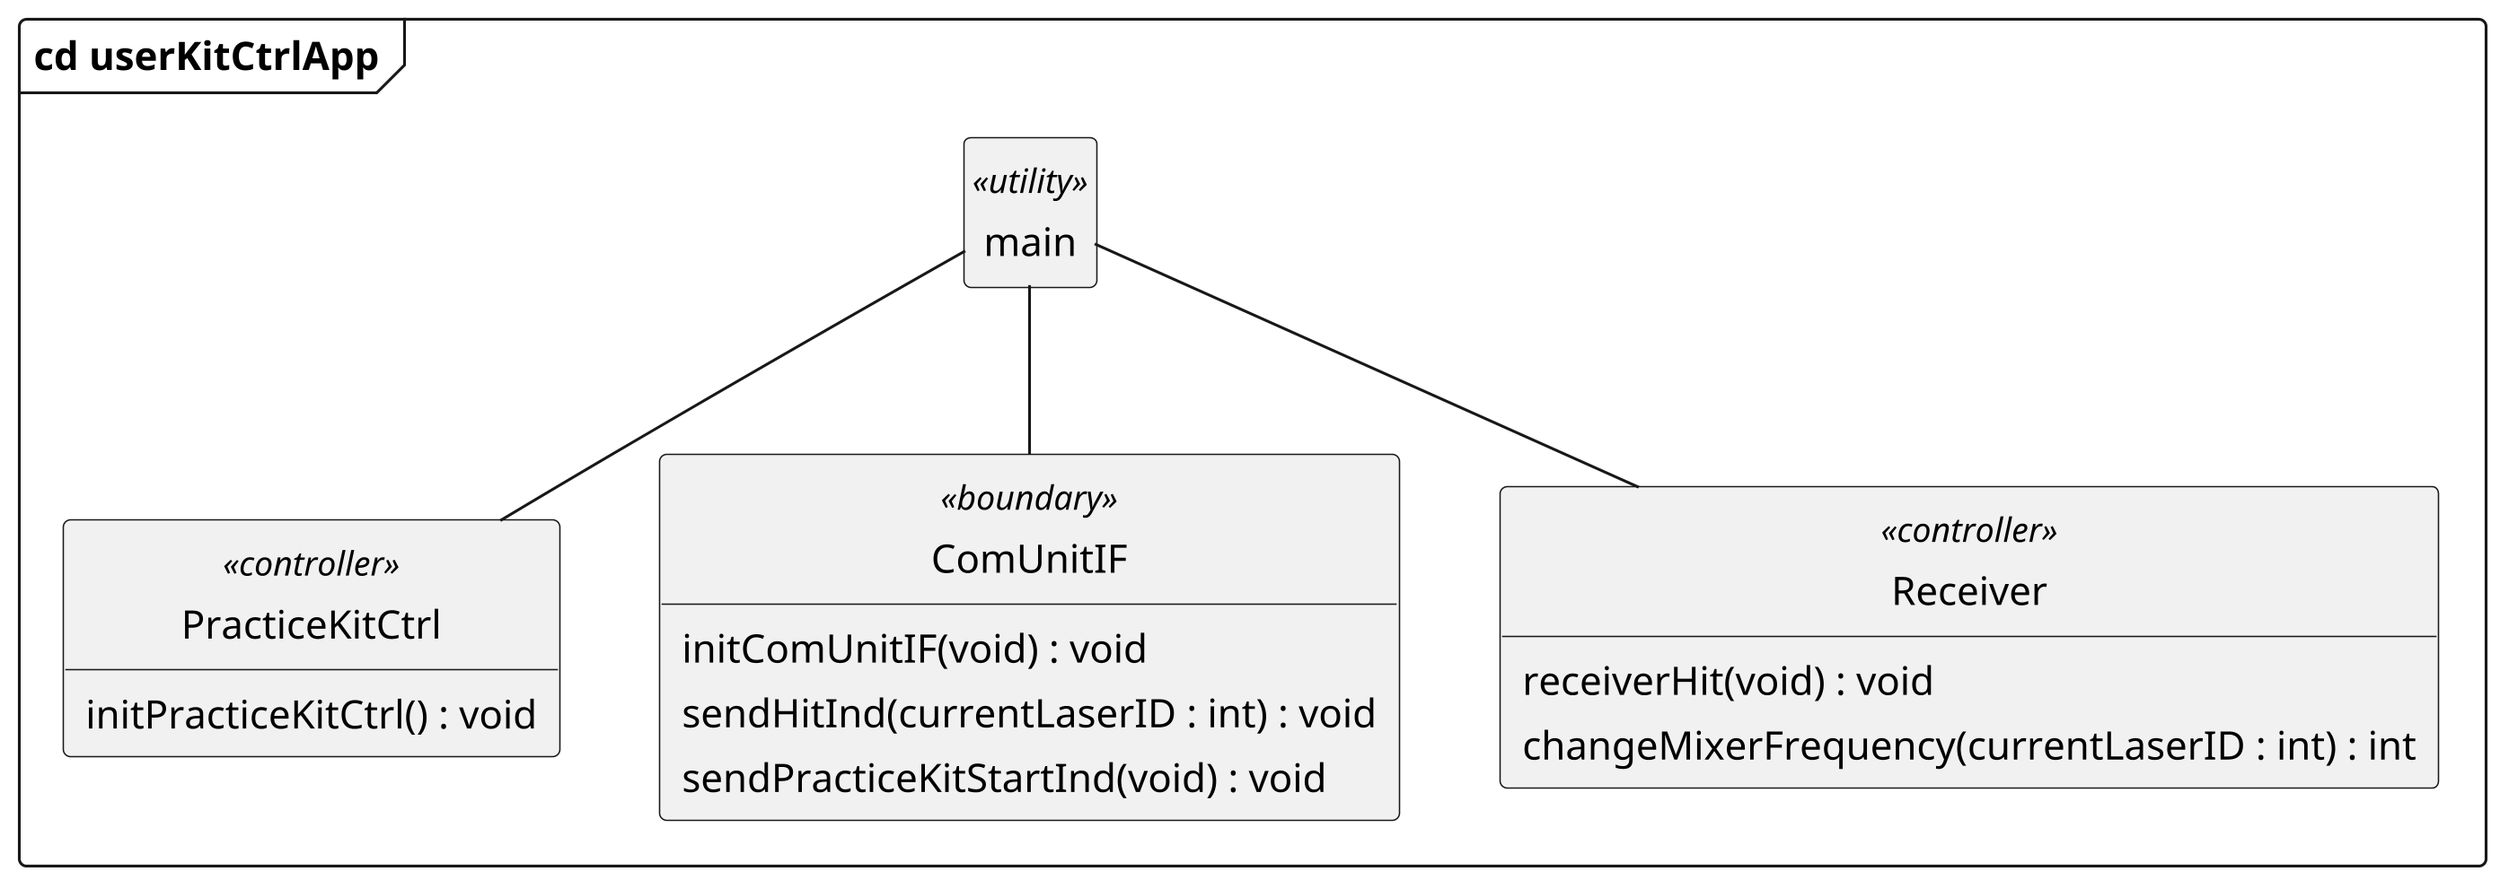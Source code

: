 @startuml practiceKitCtrlApp_cd

skinparam {
    monochrome true
    dpi 300
    padding 2
    packageStyle rectangle
    packageStyle frame
    shadowing false
    classAttributeIconSize 0
}
hide circle
hide empty members

frame "cd userKitCtrlApp" {

    class main <<utility>> {
    }

    class PracticeKitCtrl <<controller>> {
        initPracticeKitCtrl() : void
    }

    class ComUnitIF <<boundary>> {
        initComUnitIF(void) : void
        sendHitInd(currentLaserID : int) : void
        sendPracticeKitStartInd(void) : void
    }

    class Receiver <<controller>> {
        receiverHit(void) : void
        changeMixerFrequency(currentLaserID : int) : int
    }
}

main -- PracticeKitCtrl
main -- Receiver
main -- ComUnitIF

@enduml